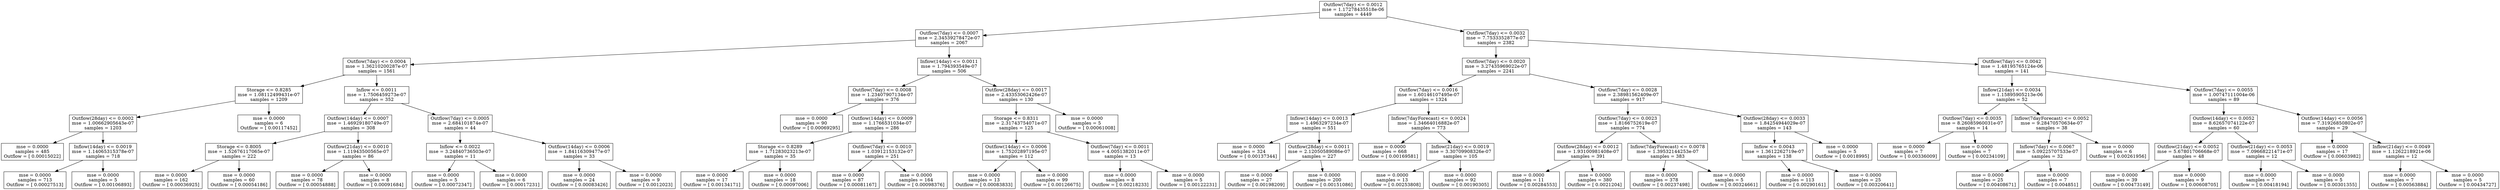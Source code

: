 digraph Tree {
0 [label="Outflow(7day) <= 0.0012\nmse = 1.17278435518e-06\nsamples = 4449", shape="box"] ;
1 [label="Outflow(7day) <= 0.0007\nmse = 2.34539278472e-07\nsamples = 2067", shape="box"] ;
0 -> 1 ;
2 [label="Outflow(7day) <= 0.0004\nmse = 1.36210200287e-07\nsamples = 1561", shape="box"] ;
1 -> 2 ;
3 [label="Storage <= 0.8285\nmse = 1.08112499431e-07\nsamples = 1209", shape="box"] ;
2 -> 3 ;
4 [label="Outflow(28day) <= 0.0002\nmse = 1.00662905643e-07\nsamples = 1203", shape="box"] ;
3 -> 4 ;
5 [label="mse = 0.0000\nsamples = 485\nOutflow = [ 0.00015022]", shape="box"] ;
4 -> 5 ;
6 [label="Inflow(14day) <= 0.0019\nmse = 1.14065315378e-07\nsamples = 718", shape="box"] ;
4 -> 6 ;
7 [label="mse = 0.0000\nsamples = 713\nOutflow = [ 0.00027513]", shape="box"] ;
6 -> 7 ;
8 [label="mse = 0.0000\nsamples = 5\nOutflow = [ 0.00106893]", shape="box"] ;
6 -> 8 ;
9 [label="mse = 0.0000\nsamples = 6\nOutflow = [ 0.00117452]", shape="box"] ;
3 -> 9 ;
10 [label="Inflow <= 0.0011\nmse = 1.7506459273e-07\nsamples = 352", shape="box"] ;
2 -> 10 ;
11 [label="Outflow(14day) <= 0.0007\nmse = 1.46929180749e-07\nsamples = 308", shape="box"] ;
10 -> 11 ;
12 [label="Storage <= 0.8005\nmse = 1.52676117065e-07\nsamples = 222", shape="box"] ;
11 -> 12 ;
13 [label="mse = 0.0000\nsamples = 162\nOutflow = [ 0.00036925]", shape="box"] ;
12 -> 13 ;
14 [label="mse = 0.0000\nsamples = 60\nOutflow = [ 0.00054186]", shape="box"] ;
12 -> 14 ;
15 [label="Outflow(21day) <= 0.0010\nmse = 1.11943500565e-07\nsamples = 86", shape="box"] ;
11 -> 15 ;
16 [label="mse = 0.0000\nsamples = 78\nOutflow = [ 0.00054888]", shape="box"] ;
15 -> 16 ;
17 [label="mse = 0.0000\nsamples = 8\nOutflow = [ 0.00091684]", shape="box"] ;
15 -> 17 ;
18 [label="Outflow(7day) <= 0.0005\nmse = 2.684101874e-07\nsamples = 44", shape="box"] ;
10 -> 18 ;
19 [label="Inflow <= 0.0022\nmse = 3.24840736503e-07\nsamples = 11", shape="box"] ;
18 -> 19 ;
20 [label="mse = 0.0000\nsamples = 5\nOutflow = [ 0.00072347]", shape="box"] ;
19 -> 20 ;
21 [label="mse = 0.0000\nsamples = 6\nOutflow = [ 0.00017231]", shape="box"] ;
19 -> 21 ;
22 [label="Outflow(14day) <= 0.0006\nmse = 1.84116309477e-07\nsamples = 33", shape="box"] ;
18 -> 22 ;
23 [label="mse = 0.0000\nsamples = 24\nOutflow = [ 0.00083426]", shape="box"] ;
22 -> 23 ;
24 [label="mse = 0.0000\nsamples = 9\nOutflow = [ 0.0012023]", shape="box"] ;
22 -> 24 ;
25 [label="Inflow(14day) <= 0.0011\nmse = 1.794393549e-07\nsamples = 506", shape="box"] ;
1 -> 25 ;
26 [label="Outflow(7day) <= 0.0008\nmse = 1.23407907134e-07\nsamples = 376", shape="box"] ;
25 -> 26 ;
27 [label="mse = 0.0000\nsamples = 90\nOutflow = [ 0.00069295]", shape="box"] ;
26 -> 27 ;
28 [label="Outflow(14day) <= 0.0009\nmse = 1.1766531034e-07\nsamples = 286", shape="box"] ;
26 -> 28 ;
29 [label="Storage <= 0.8289\nmse = 1.71283023213e-07\nsamples = 35", shape="box"] ;
28 -> 29 ;
30 [label="mse = 0.0000\nsamples = 17\nOutflow = [ 0.00134171]", shape="box"] ;
29 -> 30 ;
31 [label="mse = 0.0000\nsamples = 18\nOutflow = [ 0.00097006]", shape="box"] ;
29 -> 31 ;
32 [label="Outflow(7day) <= 0.0010\nmse = 1.03912153132e-07\nsamples = 251", shape="box"] ;
28 -> 32 ;
33 [label="mse = 0.0000\nsamples = 87\nOutflow = [ 0.00081167]", shape="box"] ;
32 -> 33 ;
34 [label="mse = 0.0000\nsamples = 164\nOutflow = [ 0.00098376]", shape="box"] ;
32 -> 34 ;
35 [label="Outflow(28day) <= 0.0017\nmse = 2.43353062426e-07\nsamples = 130", shape="box"] ;
25 -> 35 ;
36 [label="Storage <= 0.8311\nmse = 2.31743754071e-07\nsamples = 125", shape="box"] ;
35 -> 36 ;
37 [label="Outflow(14day) <= 0.0006\nmse = 1.75202897195e-07\nsamples = 112", shape="box"] ;
36 -> 37 ;
38 [label="mse = 0.0000\nsamples = 13\nOutflow = [ 0.00083833]", shape="box"] ;
37 -> 38 ;
39 [label="mse = 0.0000\nsamples = 99\nOutflow = [ 0.00126675]", shape="box"] ;
37 -> 39 ;
40 [label="Outflow(7day) <= 0.0011\nmse = 4.0051382011e-07\nsamples = 13", shape="box"] ;
36 -> 40 ;
41 [label="mse = 0.0000\nsamples = 8\nOutflow = [ 0.00218233]", shape="box"] ;
40 -> 41 ;
42 [label="mse = 0.0000\nsamples = 5\nOutflow = [ 0.00122231]", shape="box"] ;
40 -> 42 ;
43 [label="mse = 0.0000\nsamples = 5\nOutflow = [ 0.00061008]", shape="box"] ;
35 -> 43 ;
44 [label="Outflow(7day) <= 0.0032\nmse = 7.7533352877e-07\nsamples = 2382", shape="box"] ;
0 -> 44 ;
45 [label="Outflow(7day) <= 0.0020\nmse = 3.27435969022e-07\nsamples = 2241", shape="box"] ;
44 -> 45 ;
46 [label="Outflow(7day) <= 0.0016\nmse = 1.60146107495e-07\nsamples = 1324", shape="box"] ;
45 -> 46 ;
47 [label="Inflow(14day) <= 0.0013\nmse = 1.4963297234e-07\nsamples = 551", shape="box"] ;
46 -> 47 ;
48 [label="mse = 0.0000\nsamples = 324\nOutflow = [ 0.00137344]", shape="box"] ;
47 -> 48 ;
49 [label="Outflow(28day) <= 0.0011\nmse = 2.12050589086e-07\nsamples = 227", shape="box"] ;
47 -> 49 ;
50 [label="mse = 0.0000\nsamples = 27\nOutflow = [ 0.00198209]", shape="box"] ;
49 -> 50 ;
51 [label="mse = 0.0000\nsamples = 200\nOutflow = [ 0.00151086]", shape="box"] ;
49 -> 51 ;
52 [label="Inflow(7dayForecast) <= 0.0024\nmse = 1.34664016882e-07\nsamples = 773", shape="box"] ;
46 -> 52 ;
53 [label="mse = 0.0000\nsamples = 668\nOutflow = [ 0.00169581]", shape="box"] ;
52 -> 53 ;
54 [label="Inflow(21day) <= 0.0019\nmse = 3.30709908326e-07\nsamples = 105", shape="box"] ;
52 -> 54 ;
55 [label="mse = 0.0000\nsamples = 13\nOutflow = [ 0.00253808]", shape="box"] ;
54 -> 55 ;
56 [label="mse = 0.0000\nsamples = 92\nOutflow = [ 0.00190305]", shape="box"] ;
54 -> 56 ;
57 [label="Outflow(7day) <= 0.0028\nmse = 2.38981562409e-07\nsamples = 917", shape="box"] ;
45 -> 57 ;
58 [label="Outflow(7day) <= 0.0023\nmse = 1.8166752619e-07\nsamples = 774", shape="box"] ;
57 -> 58 ;
59 [label="Outflow(28day) <= 0.0012\nmse = 1.93100981408e-07\nsamples = 391", shape="box"] ;
58 -> 59 ;
60 [label="mse = 0.0000\nsamples = 11\nOutflow = [ 0.00284553]", shape="box"] ;
59 -> 60 ;
61 [label="mse = 0.0000\nsamples = 380\nOutflow = [ 0.0021204]", shape="box"] ;
59 -> 61 ;
62 [label="Inflow(7dayForecast) <= 0.0078\nmse = 1.39532144253e-07\nsamples = 383", shape="box"] ;
58 -> 62 ;
63 [label="mse = 0.0000\nsamples = 378\nOutflow = [ 0.00237498]", shape="box"] ;
62 -> 63 ;
64 [label="mse = 0.0000\nsamples = 5\nOutflow = [ 0.00324661]", shape="box"] ;
62 -> 64 ;
65 [label="Outflow(28day) <= 0.0033\nmse = 1.84254944029e-07\nsamples = 143", shape="box"] ;
57 -> 65 ;
66 [label="Inflow <= 0.0043\nmse = 1.3612262719e-07\nsamples = 138", shape="box"] ;
65 -> 66 ;
67 [label="mse = 0.0000\nsamples = 113\nOutflow = [ 0.00290161]", shape="box"] ;
66 -> 67 ;
68 [label="mse = 0.0000\nsamples = 25\nOutflow = [ 0.00320641]", shape="box"] ;
66 -> 68 ;
69 [label="mse = 0.0000\nsamples = 5\nOutflow = [ 0.0018995]", shape="box"] ;
65 -> 69 ;
70 [label="Outflow(7day) <= 0.0042\nmse = 1.48195765124e-06\nsamples = 141", shape="box"] ;
44 -> 70 ;
71 [label="Inflow(21day) <= 0.0034\nmse = 1.15895905213e-06\nsamples = 52", shape="box"] ;
70 -> 71 ;
72 [label="Outflow(7day) <= 0.0035\nmse = 8.26085960031e-07\nsamples = 14", shape="box"] ;
71 -> 72 ;
73 [label="mse = 0.0000\nsamples = 7\nOutflow = [ 0.00336009]", shape="box"] ;
72 -> 73 ;
74 [label="mse = 0.0000\nsamples = 7\nOutflow = [ 0.00234109]", shape="box"] ;
72 -> 74 ;
75 [label="Inflow(7dayForecast) <= 0.0052\nmse = 9.28470570634e-07\nsamples = 38", shape="box"] ;
71 -> 75 ;
76 [label="Inflow(7day) <= 0.0067\nmse = 5.09225707533e-07\nsamples = 32", shape="box"] ;
75 -> 76 ;
77 [label="mse = 0.0000\nsamples = 25\nOutflow = [ 0.00408671]", shape="box"] ;
76 -> 77 ;
78 [label="mse = 0.0000\nsamples = 7\nOutflow = [ 0.004851]", shape="box"] ;
76 -> 78 ;
79 [label="mse = 0.0000\nsamples = 6\nOutflow = [ 0.00261956]", shape="box"] ;
75 -> 79 ;
80 [label="Outflow(7day) <= 0.0055\nmse = 1.00747111004e-06\nsamples = 89", shape="box"] ;
70 -> 80 ;
81 [label="Outflow(14day) <= 0.0052\nmse = 8.62657074122e-07\nsamples = 60", shape="box"] ;
80 -> 81 ;
82 [label="Outflow(21day) <= 0.0052\nmse = 5.67801706668e-07\nsamples = 48", shape="box"] ;
81 -> 82 ;
83 [label="mse = 0.0000\nsamples = 39\nOutflow = [ 0.00473149]", shape="box"] ;
82 -> 83 ;
84 [label="mse = 0.0000\nsamples = 9\nOutflow = [ 0.00608705]", shape="box"] ;
82 -> 84 ;
85 [label="Outflow(21day) <= 0.0053\nmse = 7.09668221471e-07\nsamples = 12", shape="box"] ;
81 -> 85 ;
86 [label="mse = 0.0000\nsamples = 7\nOutflow = [ 0.00418194]", shape="box"] ;
85 -> 86 ;
87 [label="mse = 0.0000\nsamples = 5\nOutflow = [ 0.00301355]", shape="box"] ;
85 -> 87 ;
88 [label="Outflow(14day) <= 0.0056\nmse = 7.31926850802e-07\nsamples = 29", shape="box"] ;
80 -> 88 ;
89 [label="mse = 0.0000\nsamples = 17\nOutflow = [ 0.00603982]", shape="box"] ;
88 -> 89 ;
90 [label="Inflow(21day) <= 0.0049\nmse = 1.1262218921e-06\nsamples = 12", shape="box"] ;
88 -> 90 ;
91 [label="mse = 0.0000\nsamples = 7\nOutflow = [ 0.00563884]", shape="box"] ;
90 -> 91 ;
92 [label="mse = 0.0000\nsamples = 5\nOutflow = [ 0.00434727]", shape="box"] ;
90 -> 92 ;
}